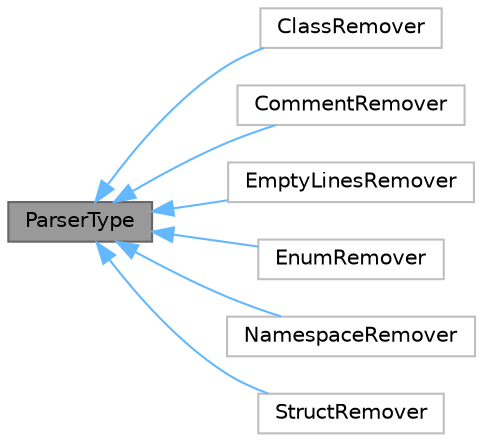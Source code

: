 digraph "ParserType"
{
 // LATEX_PDF_SIZE
  bgcolor="transparent";
  edge [fontname=Helvetica,fontsize=10,labelfontname=Helvetica,labelfontsize=10];
  node [fontname=Helvetica,fontsize=10,shape=box,height=0.2,width=0.4];
  rankdir="LR";
  Node1 [id="Node000001",label="ParserType",height=0.2,width=0.4,color="gray40", fillcolor="grey60", style="filled", fontcolor="black",tooltip=" "];
  Node1 -> Node2 [id="edge1_Node000001_Node000002",dir="back",color="steelblue1",style="solid",tooltip=" "];
  Node2 [id="Node000002",label="ClassRemover",height=0.2,width=0.4,color="grey75", fillcolor="white", style="filled",URL="$class_class_remover.html",tooltip=" "];
  Node1 -> Node3 [id="edge2_Node000001_Node000003",dir="back",color="steelblue1",style="solid",tooltip=" "];
  Node3 [id="Node000003",label="CommentRemover",height=0.2,width=0.4,color="grey75", fillcolor="white", style="filled",URL="$class_comment_remover.html",tooltip=" "];
  Node1 -> Node4 [id="edge3_Node000001_Node000004",dir="back",color="steelblue1",style="solid",tooltip=" "];
  Node4 [id="Node000004",label="EmptyLinesRemover",height=0.2,width=0.4,color="grey75", fillcolor="white", style="filled",URL="$class_empty_lines_remover.html",tooltip=" "];
  Node1 -> Node5 [id="edge4_Node000001_Node000005",dir="back",color="steelblue1",style="solid",tooltip=" "];
  Node5 [id="Node000005",label="EnumRemover",height=0.2,width=0.4,color="grey75", fillcolor="white", style="filled",URL="$class_enum_remover.html",tooltip=" "];
  Node1 -> Node6 [id="edge5_Node000001_Node000006",dir="back",color="steelblue1",style="solid",tooltip=" "];
  Node6 [id="Node000006",label="NamespaceRemover",height=0.2,width=0.4,color="grey75", fillcolor="white", style="filled",URL="$class_namespace_remover.html",tooltip=" "];
  Node1 -> Node7 [id="edge6_Node000001_Node000007",dir="back",color="steelblue1",style="solid",tooltip=" "];
  Node7 [id="Node000007",label="StructRemover",height=0.2,width=0.4,color="grey75", fillcolor="white", style="filled",URL="$class_struct_remover.html",tooltip=" "];
}
